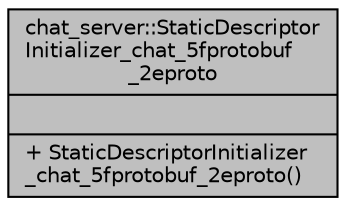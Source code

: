 digraph "chat_server::StaticDescriptorInitializer_chat_5fprotobuf_2eproto"
{
  edge [fontname="Helvetica",fontsize="10",labelfontname="Helvetica",labelfontsize="10"];
  node [fontname="Helvetica",fontsize="10",shape=record];
  Node1 [label="{chat_server::StaticDescriptor\lInitializer_chat_5fprotobuf\l_2eproto\n||+ StaticDescriptorInitializer\l_chat_5fprotobuf_2eproto()\l}",height=0.2,width=0.4,color="black", fillcolor="grey75", style="filled", fontcolor="black"];
}
